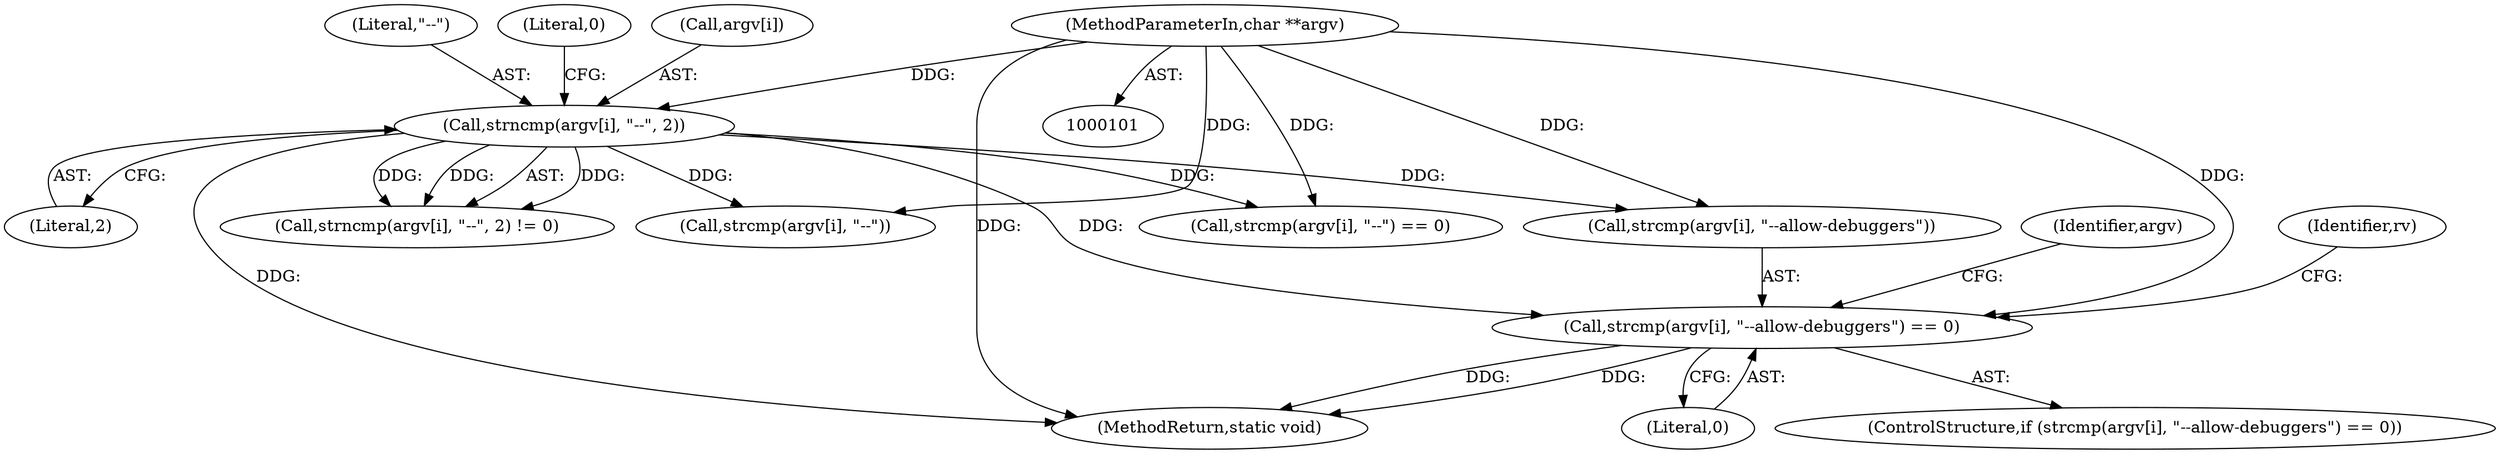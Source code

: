digraph "0_firejail_6b8dba29d73257311564ee7f27b9b14758cc693e@API" {
"1000117" [label="(Call,strcmp(argv[i], \"--allow-debuggers\") == 0)"];
"1000196" [label="(Call,strncmp(argv[i], \"--\", 2))"];
"1000103" [label="(MethodParameterIn,char **argv)"];
"1000189" [label="(Identifier,argv)"];
"1000195" [label="(Call,strncmp(argv[i], \"--\", 2) != 0)"];
"1000187" [label="(Call,strcmp(argv[i], \"--\"))"];
"1000116" [label="(ControlStructure,if (strcmp(argv[i], \"--allow-debuggers\") == 0))"];
"1000123" [label="(Literal,0)"];
"1000197" [label="(Call,argv[i])"];
"1000201" [label="(Literal,2)"];
"1000196" [label="(Call,strncmp(argv[i], \"--\", 2))"];
"1000204" [label="(MethodReturn,static void)"];
"1000118" [label="(Call,strcmp(argv[i], \"--allow-debuggers\"))"];
"1000117" [label="(Call,strcmp(argv[i], \"--allow-debuggers\") == 0)"];
"1000103" [label="(MethodParameterIn,char **argv)"];
"1000200" [label="(Literal,\"--\")"];
"1000186" [label="(Call,strcmp(argv[i], \"--\") == 0)"];
"1000128" [label="(Identifier,rv)"];
"1000202" [label="(Literal,0)"];
"1000117" -> "1000116"  [label="AST: "];
"1000117" -> "1000123"  [label="CFG: "];
"1000118" -> "1000117"  [label="AST: "];
"1000123" -> "1000117"  [label="AST: "];
"1000128" -> "1000117"  [label="CFG: "];
"1000189" -> "1000117"  [label="CFG: "];
"1000117" -> "1000204"  [label="DDG: "];
"1000117" -> "1000204"  [label="DDG: "];
"1000196" -> "1000117"  [label="DDG: "];
"1000103" -> "1000117"  [label="DDG: "];
"1000196" -> "1000195"  [label="AST: "];
"1000196" -> "1000201"  [label="CFG: "];
"1000197" -> "1000196"  [label="AST: "];
"1000200" -> "1000196"  [label="AST: "];
"1000201" -> "1000196"  [label="AST: "];
"1000202" -> "1000196"  [label="CFG: "];
"1000196" -> "1000204"  [label="DDG: "];
"1000196" -> "1000118"  [label="DDG: "];
"1000196" -> "1000186"  [label="DDG: "];
"1000196" -> "1000187"  [label="DDG: "];
"1000196" -> "1000195"  [label="DDG: "];
"1000196" -> "1000195"  [label="DDG: "];
"1000196" -> "1000195"  [label="DDG: "];
"1000103" -> "1000196"  [label="DDG: "];
"1000103" -> "1000101"  [label="AST: "];
"1000103" -> "1000204"  [label="DDG: "];
"1000103" -> "1000118"  [label="DDG: "];
"1000103" -> "1000186"  [label="DDG: "];
"1000103" -> "1000187"  [label="DDG: "];
}
